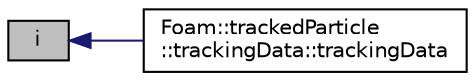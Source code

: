digraph "i"
{
  bgcolor="transparent";
  edge [fontname="Helvetica",fontsize="10",labelfontname="Helvetica",labelfontsize="10"];
  node [fontname="Helvetica",fontsize="10",shape=record];
  rankdir="LR";
  Node1 [label="i",height=0.2,width=0.4,color="black", fillcolor="grey75", style="filled", fontcolor="black"];
  Node1 -> Node2 [dir="back",color="midnightblue",fontsize="10",style="solid",fontname="Helvetica"];
  Node2 [label="Foam::trackedParticle\l::trackingData::trackingData",height=0.2,width=0.4,color="black",URL="$a02746.html#a780b49efb48ccac07001fd12fa1d3d1d"];
}
